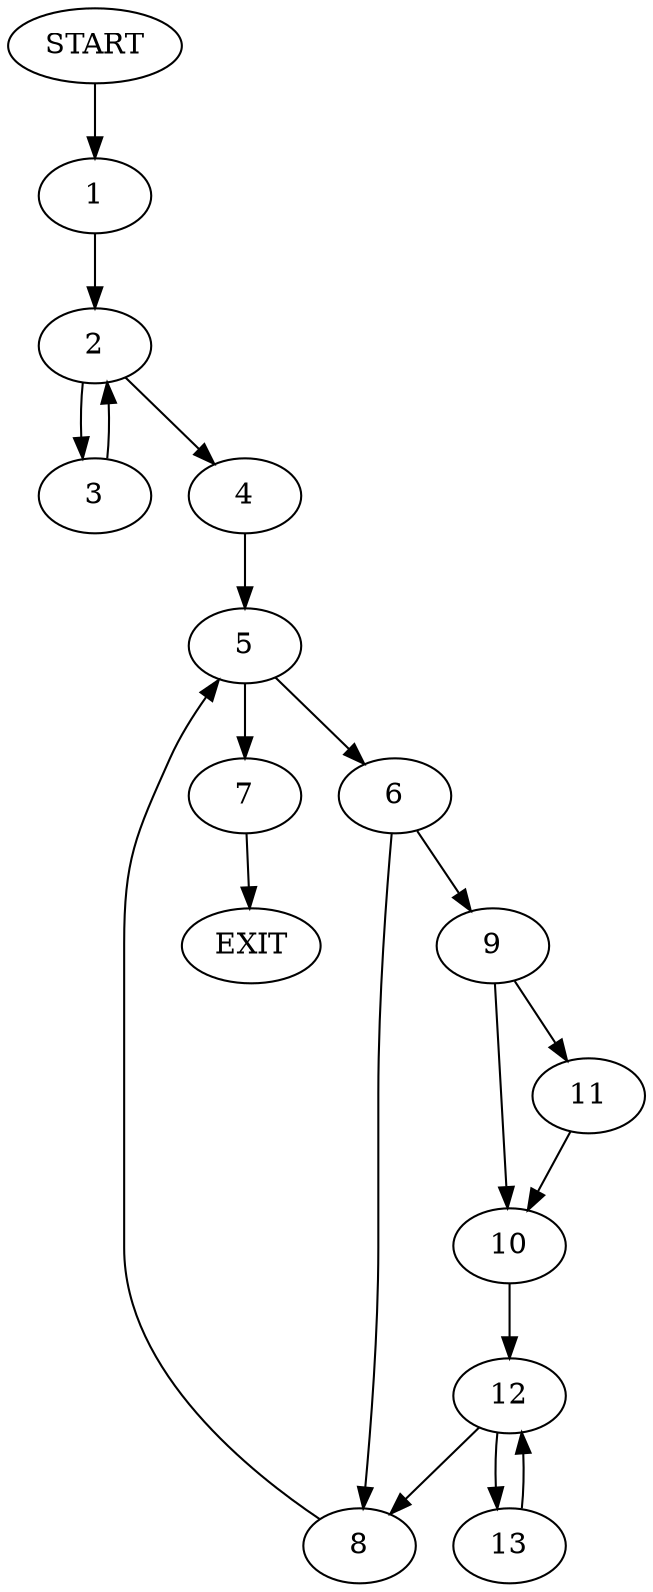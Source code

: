 digraph {
0 [label="START"]
14 [label="EXIT"]
0 -> 1
1 -> 2
2 -> 3
2 -> 4
3 -> 2
4 -> 5
5 -> 6
5 -> 7
6 -> 8
6 -> 9
7 -> 14
9 -> 10
9 -> 11
8 -> 5
11 -> 10
10 -> 12
12 -> 8
12 -> 13
13 -> 12
}
